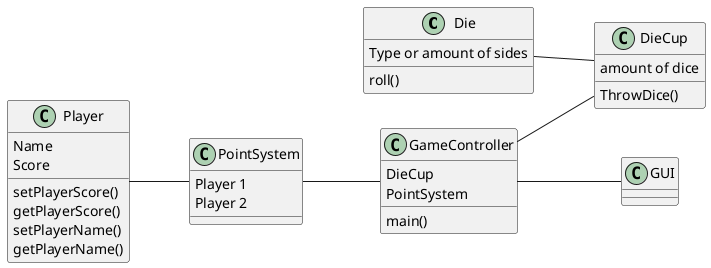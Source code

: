 @startuml
'https://plantuml.com/class-diagram
left to right direction

class Die {
Type or amount of sides
}
Die : roll()

class Player{
Name
Score
}
Player : setPlayerScore()
Player : getPlayerScore()
Player : setPlayerName()
Player : getPlayerName()

class DieCup {
amount of dice
}
DieCup : ThrowDice()

class PointSystem {
Player 1
Player 2
}

class GameController {
DieCup
PointSystem
}
GameController : main()

class GUI


GameController -- GUI
GameController -- DieCup
Die -- DieCup
Player --PointSystem
PointSystem -- GameController


@enduml
